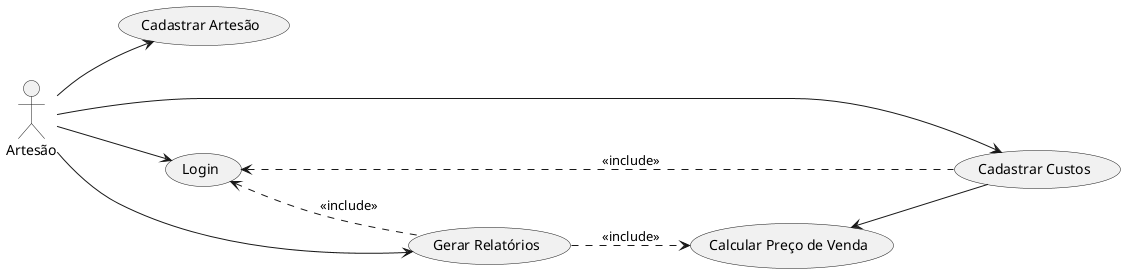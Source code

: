 @startuml Caso de Uso projeto 3
left to right direction

actor "Artesão" as Artisan

usecase "Cadastrar Artesão" as RegisterArtisan
usecase "Login" as Login
usecase "Cadastrar Custos" as RegisterProduct
usecase "Calcular Preço de Venda" as CalculatePrice
usecase "Gerar Relatórios" as GenerateReports

Artisan --> RegisterArtisan
Artisan --> Login
Artisan --> RegisterProduct
Login <.- RegisterProduct : <<include>>
Login <.- GenerateReports : <<include>>
Artisan --> GenerateReports
RegisterProduct -up-> CalculatePrice
GenerateReports .-> CalculatePrice : <<include>> 

@enduml